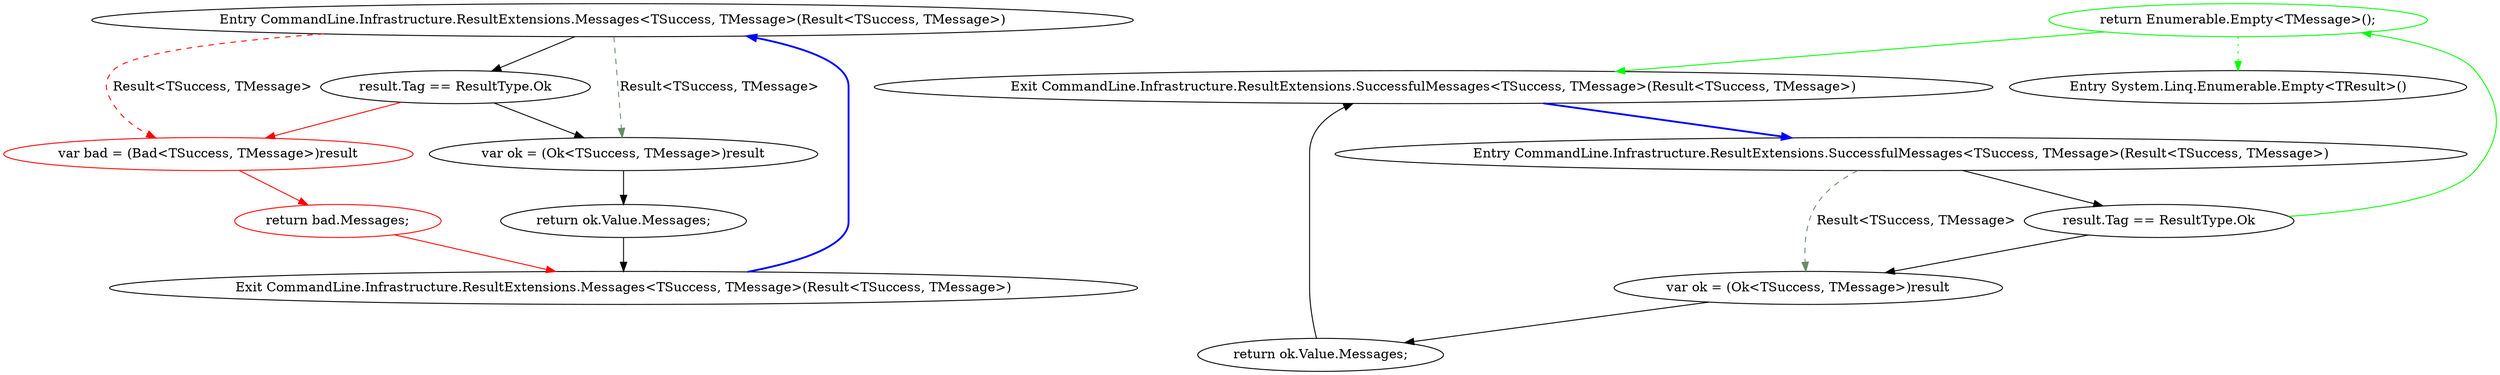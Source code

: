digraph  {
n0 [cluster="CommandLine.Infrastructure.ResultExtensions.Messages<TSuccess, TMessage>(Result<TSuccess, TMessage>)", label="Entry CommandLine.Infrastructure.ResultExtensions.Messages<TSuccess, TMessage>(Result<TSuccess, TMessage>)", span="10-10"];
n1 [cluster="CommandLine.Infrastructure.ResultExtensions.Messages<TSuccess, TMessage>(Result<TSuccess, TMessage>)", label="result.Tag == ResultType.Ok", span="12-12"];
n2 [cluster="CommandLine.Infrastructure.ResultExtensions.Messages<TSuccess, TMessage>(Result<TSuccess, TMessage>)", label="var ok = (Ok<TSuccess, TMessage>)result", span="14-14"];
n4 [cluster="CommandLine.Infrastructure.ResultExtensions.Messages<TSuccess, TMessage>(Result<TSuccess, TMessage>)", color=red, community=0, label="var bad = (Bad<TSuccess, TMessage>)result", span="17-17"];
n3 [cluster="CommandLine.Infrastructure.ResultExtensions.Messages<TSuccess, TMessage>(Result<TSuccess, TMessage>)", label="return ok.Value.Messages;", span="15-15"];
n5 [cluster="CommandLine.Infrastructure.ResultExtensions.Messages<TSuccess, TMessage>(Result<TSuccess, TMessage>)", color=red, community=0, label="return bad.Messages;", span="18-18"];
n6 [cluster="CommandLine.Infrastructure.ResultExtensions.Messages<TSuccess, TMessage>(Result<TSuccess, TMessage>)", label="Exit CommandLine.Infrastructure.ResultExtensions.Messages<TSuccess, TMessage>(Result<TSuccess, TMessage>)", span="10-10"];
d4 [cluster="CommandLine.Infrastructure.ResultExtensions.SuccessfulMessages<TSuccess, TMessage>(Result<TSuccess, TMessage>)", color=green, community=0, label="return Enumerable.Empty<TMessage>();", span="19-19"];
d1 [cluster="CommandLine.Infrastructure.ResultExtensions.SuccessfulMessages<TSuccess, TMessage>(Result<TSuccess, TMessage>)", label="result.Tag == ResultType.Ok", span="14-14"];
d5 [cluster="CommandLine.Infrastructure.ResultExtensions.SuccessfulMessages<TSuccess, TMessage>(Result<TSuccess, TMessage>)", label="Exit CommandLine.Infrastructure.ResultExtensions.SuccessfulMessages<TSuccess, TMessage>(Result<TSuccess, TMessage>)", span="12-12"];
d6 [cluster="System.Linq.Enumerable.Empty<TResult>()", label="Entry System.Linq.Enumerable.Empty<TResult>()", span="0-0"];
d0 [cluster="CommandLine.Infrastructure.ResultExtensions.SuccessfulMessages<TSuccess, TMessage>(Result<TSuccess, TMessage>)", label="Entry CommandLine.Infrastructure.ResultExtensions.SuccessfulMessages<TSuccess, TMessage>(Result<TSuccess, TMessage>)", span="12-12"];
d2 [cluster="CommandLine.Infrastructure.ResultExtensions.SuccessfulMessages<TSuccess, TMessage>(Result<TSuccess, TMessage>)", label="var ok = (Ok<TSuccess, TMessage>)result", span="16-16"];
d3 [cluster="CommandLine.Infrastructure.ResultExtensions.SuccessfulMessages<TSuccess, TMessage>(Result<TSuccess, TMessage>)", label="return ok.Value.Messages;", span="17-17"];
n0 -> n1  [key=0, style=solid];
n0 -> n2  [color=darkseagreen4, key=1, label="Result<TSuccess, TMessage>", style=dashed];
n0 -> n4  [color=red, key=1, label="Result<TSuccess, TMessage>", style=dashed];
n1 -> n2  [key=0, style=solid];
n1 -> n4  [color=red, key=0, style=solid];
n2 -> n3  [key=0, style=solid];
n4 -> n5  [color=red, key=0, style=solid];
n3 -> n6  [key=0, style=solid];
n5 -> n6  [color=red, key=0, style=solid];
n6 -> n0  [color=blue, key=0, style=bold];
d4 -> d5  [color=green, key=0, style=solid];
d4 -> d6  [color=green, key=2, style=dotted];
d1 -> d4  [color=green, key=0, style=solid];
d1 -> d2  [key=0, style=solid];
d5 -> d0  [color=blue, key=0, style=bold];
d0 -> d1  [key=0, style=solid];
d0 -> d2  [color=darkseagreen4, key=1, label="Result<TSuccess, TMessage>", style=dashed];
d2 -> d3  [key=0, style=solid];
d3 -> d5  [key=0, style=solid];
}
